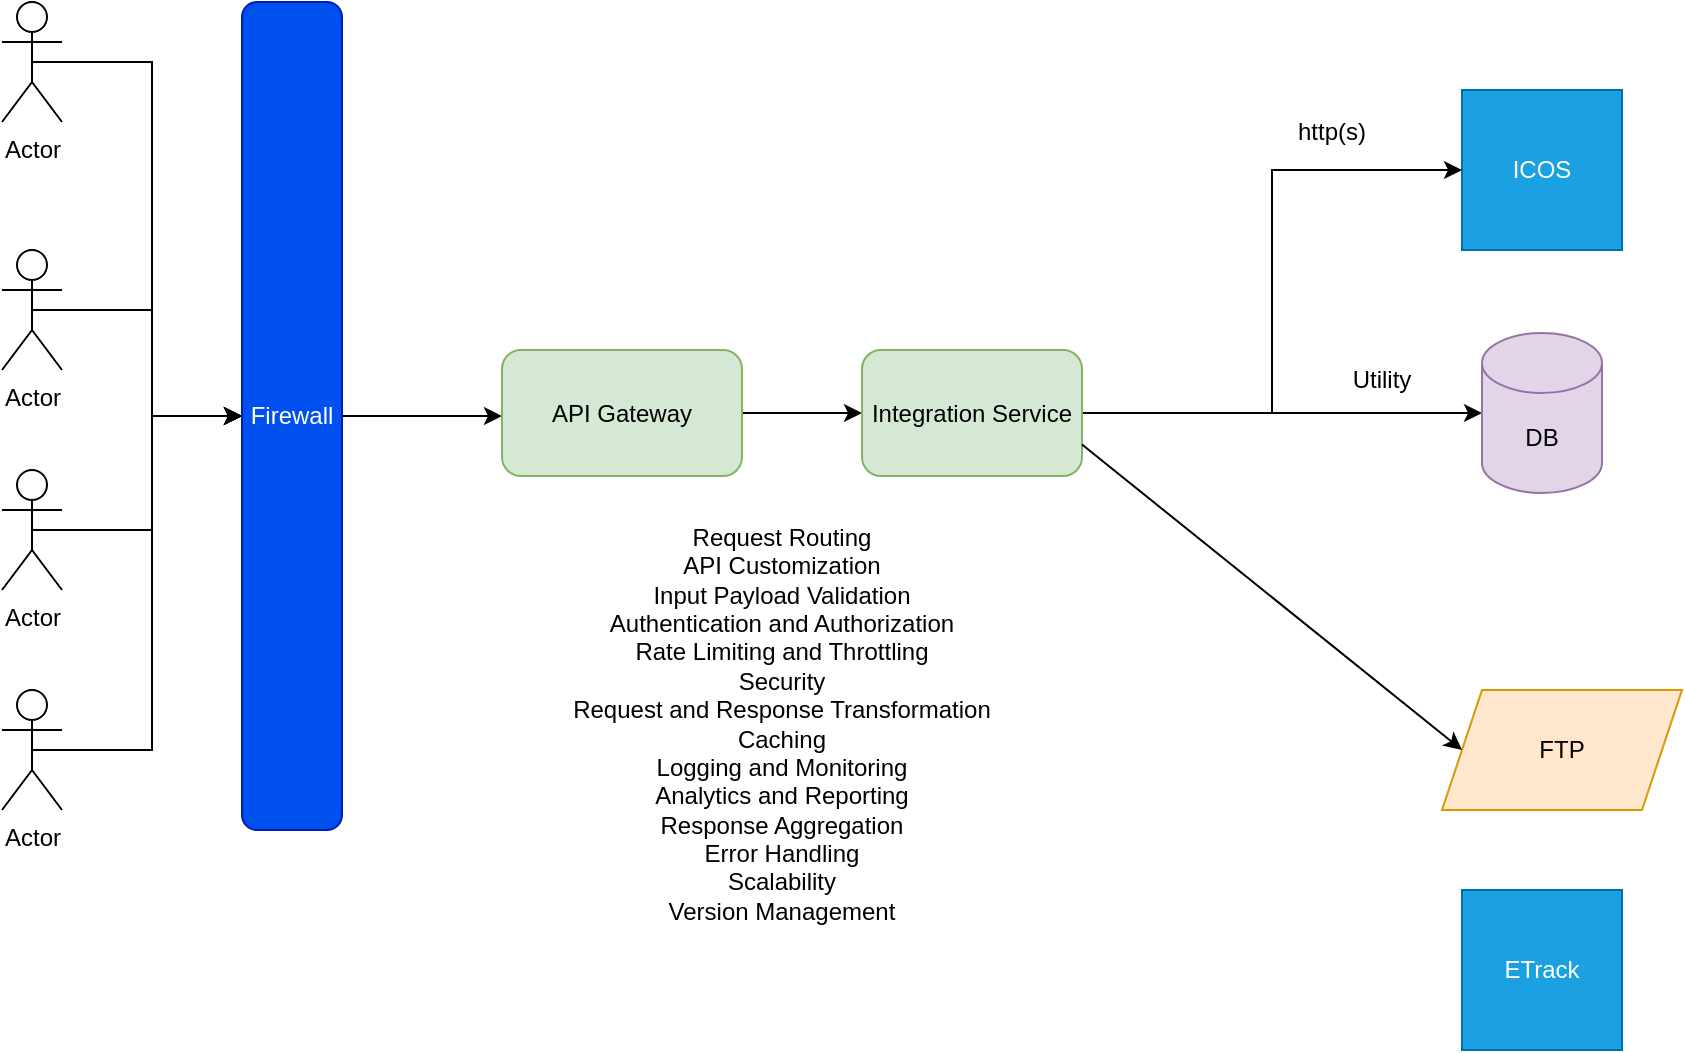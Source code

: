 <mxfile version="21.6.8" type="github">
  <diagram name="Page-1" id="e7e014a7-5840-1c2e-5031-d8a46d1fe8dd">
    <mxGraphModel dx="954" dy="610" grid="1" gridSize="10" guides="1" tooltips="1" connect="1" arrows="1" fold="1" page="1" pageScale="1" pageWidth="1169" pageHeight="826" background="none" math="0" shadow="0">
      <root>
        <mxCell id="0" />
        <mxCell id="1" parent="0" />
        <mxCell id="GGDaWZ4xMADdUApHqGQR-47" style="edgeStyle=orthogonalEdgeStyle;rounded=0;orthogonalLoop=1;jettySize=auto;html=1;exitX=0.5;exitY=0.5;exitDx=0;exitDy=0;exitPerimeter=0;entryX=0.5;entryY=1;entryDx=0;entryDy=0;" parent="1" source="GGDaWZ4xMADdUApHqGQR-41" target="GGDaWZ4xMADdUApHqGQR-45" edge="1">
          <mxGeometry relative="1" as="geometry" />
        </mxCell>
        <mxCell id="GGDaWZ4xMADdUApHqGQR-41" value="Actor" style="shape=umlActor;verticalLabelPosition=bottom;verticalAlign=top;html=1;outlineConnect=0;" parent="1" vertex="1">
          <mxGeometry x="30" y="196" width="30" height="60" as="geometry" />
        </mxCell>
        <mxCell id="GGDaWZ4xMADdUApHqGQR-48" style="edgeStyle=orthogonalEdgeStyle;rounded=0;orthogonalLoop=1;jettySize=auto;html=1;exitX=0.5;exitY=0.5;exitDx=0;exitDy=0;exitPerimeter=0;entryX=0.5;entryY=1;entryDx=0;entryDy=0;" parent="1" source="GGDaWZ4xMADdUApHqGQR-42" target="GGDaWZ4xMADdUApHqGQR-45" edge="1">
          <mxGeometry relative="1" as="geometry" />
        </mxCell>
        <mxCell id="GGDaWZ4xMADdUApHqGQR-42" value="Actor" style="shape=umlActor;verticalLabelPosition=bottom;verticalAlign=top;html=1;outlineConnect=0;" parent="1" vertex="1">
          <mxGeometry x="30" y="320" width="30" height="60" as="geometry" />
        </mxCell>
        <mxCell id="GGDaWZ4xMADdUApHqGQR-49" style="edgeStyle=orthogonalEdgeStyle;rounded=0;orthogonalLoop=1;jettySize=auto;html=1;exitX=0.5;exitY=0.5;exitDx=0;exitDy=0;exitPerimeter=0;entryX=0.5;entryY=1;entryDx=0;entryDy=0;" parent="1" source="GGDaWZ4xMADdUApHqGQR-43" target="GGDaWZ4xMADdUApHqGQR-45" edge="1">
          <mxGeometry relative="1" as="geometry" />
        </mxCell>
        <mxCell id="GGDaWZ4xMADdUApHqGQR-43" value="Actor" style="shape=umlActor;verticalLabelPosition=bottom;verticalAlign=top;html=1;outlineConnect=0;" parent="1" vertex="1">
          <mxGeometry x="30" y="430" width="30" height="60" as="geometry" />
        </mxCell>
        <mxCell id="GGDaWZ4xMADdUApHqGQR-50" style="edgeStyle=orthogonalEdgeStyle;rounded=0;orthogonalLoop=1;jettySize=auto;html=1;exitX=0.5;exitY=0.5;exitDx=0;exitDy=0;exitPerimeter=0;entryX=0.5;entryY=1;entryDx=0;entryDy=0;" parent="1" source="GGDaWZ4xMADdUApHqGQR-44" target="GGDaWZ4xMADdUApHqGQR-45" edge="1">
          <mxGeometry relative="1" as="geometry" />
        </mxCell>
        <mxCell id="GGDaWZ4xMADdUApHqGQR-44" value="Actor" style="shape=umlActor;verticalLabelPosition=bottom;verticalAlign=top;html=1;outlineConnect=0;" parent="1" vertex="1">
          <mxGeometry x="30" y="540" width="30" height="60" as="geometry" />
        </mxCell>
        <mxCell id="GGDaWZ4xMADdUApHqGQR-51" style="edgeStyle=orthogonalEdgeStyle;rounded=0;orthogonalLoop=1;jettySize=auto;html=1;exitX=0.5;exitY=0;exitDx=0;exitDy=0;" parent="1" source="GGDaWZ4xMADdUApHqGQR-45" edge="1">
          <mxGeometry relative="1" as="geometry">
            <mxPoint x="280" y="403" as="targetPoint" />
          </mxGeometry>
        </mxCell>
        <mxCell id="GGDaWZ4xMADdUApHqGQR-45" value="Firewall" style="rounded=1;whiteSpace=wrap;html=1;direction=south;fillColor=#0050ef;fontColor=#ffffff;strokeColor=#001DBC;" parent="1" vertex="1">
          <mxGeometry x="150" y="196" width="50" height="414" as="geometry" />
        </mxCell>
        <mxCell id="QrdRmQsnh4LrylykVyFY-2" style="edgeStyle=orthogonalEdgeStyle;rounded=0;orthogonalLoop=1;jettySize=auto;html=1;exitX=1;exitY=0.5;exitDx=0;exitDy=0;" parent="1" source="F1sbadLG9EF_W8NqqoBQ-2" target="QrdRmQsnh4LrylykVyFY-1" edge="1">
          <mxGeometry relative="1" as="geometry" />
        </mxCell>
        <mxCell id="GGDaWZ4xMADdUApHqGQR-52" value="ICOS" style="whiteSpace=wrap;html=1;aspect=fixed;fillColor=#1ba1e2;fontColor=#ffffff;strokeColor=#006EAF;" parent="1" vertex="1">
          <mxGeometry x="760" y="240" width="80" height="80" as="geometry" />
        </mxCell>
        <mxCell id="GGDaWZ4xMADdUApHqGQR-54" value="ETrack" style="whiteSpace=wrap;html=1;aspect=fixed;fillColor=#1ba1e2;fontColor=#ffffff;strokeColor=#006EAF;" parent="1" vertex="1">
          <mxGeometry x="760" y="640" width="80" height="80" as="geometry" />
        </mxCell>
        <mxCell id="QrdRmQsnh4LrylykVyFY-6" value="Request Routing&lt;br&gt;API Customization&lt;br&gt;Input Payload Validation&lt;br&gt;Authentication and Authorization&lt;br&gt;Rate Limiting and Throttling&lt;br&gt;Security&lt;br&gt;Request and Response Transformation&lt;br&gt;Caching&lt;br&gt;Logging and Monitoring&lt;br&gt;Analytics and Reporting&lt;br&gt;Response Aggregation&lt;br&gt;Error Handling&lt;br&gt;Scalability&lt;br&gt;Version Management" style="text;html=1;strokeColor=none;fillColor=none;align=center;verticalAlign=middle;whiteSpace=wrap;rounded=0;" parent="1" vertex="1">
          <mxGeometry x="300" y="441.5" width="240" height="230" as="geometry" />
        </mxCell>
        <mxCell id="3WCHBY3nuAsbJHcaptnd-1" value="http(s)" style="text;html=1;strokeColor=none;fillColor=none;align=center;verticalAlign=middle;whiteSpace=wrap;rounded=0;" parent="1" vertex="1">
          <mxGeometry x="660" y="250" width="70" height="21.5" as="geometry" />
        </mxCell>
        <mxCell id="F1sbadLG9EF_W8NqqoBQ-3" style="edgeStyle=orthogonalEdgeStyle;rounded=0;orthogonalLoop=1;jettySize=auto;html=1;entryX=0;entryY=0.5;entryDx=0;entryDy=0;" edge="1" parent="1" source="F1sbadLG9EF_W8NqqoBQ-1" target="F1sbadLG9EF_W8NqqoBQ-2">
          <mxGeometry relative="1" as="geometry" />
        </mxCell>
        <mxCell id="F1sbadLG9EF_W8NqqoBQ-1" value="API Gateway" style="rounded=1;whiteSpace=wrap;html=1;fillColor=#d5e8d4;strokeColor=#82b366;" vertex="1" parent="1">
          <mxGeometry x="280" y="370" width="120" height="63" as="geometry" />
        </mxCell>
        <mxCell id="F1sbadLG9EF_W8NqqoBQ-4" style="edgeStyle=orthogonalEdgeStyle;rounded=0;orthogonalLoop=1;jettySize=auto;html=1;entryX=0;entryY=0.5;entryDx=0;entryDy=0;" edge="1" parent="1" source="F1sbadLG9EF_W8NqqoBQ-2" target="GGDaWZ4xMADdUApHqGQR-52">
          <mxGeometry relative="1" as="geometry" />
        </mxCell>
        <mxCell id="F1sbadLG9EF_W8NqqoBQ-2" value="Integration Service" style="rounded=1;whiteSpace=wrap;html=1;fillColor=#d5e8d4;strokeColor=#82b366;" vertex="1" parent="1">
          <mxGeometry x="460" y="370" width="110" height="63" as="geometry" />
        </mxCell>
        <mxCell id="F1sbadLG9EF_W8NqqoBQ-5" value="Utility" style="text;html=1;strokeColor=none;fillColor=none;align=center;verticalAlign=middle;whiteSpace=wrap;rounded=0;" vertex="1" parent="1">
          <mxGeometry x="690" y="370" width="60" height="30" as="geometry" />
        </mxCell>
        <mxCell id="F1sbadLG9EF_W8NqqoBQ-6" value="FTP" style="shape=parallelogram;perimeter=parallelogramPerimeter;whiteSpace=wrap;html=1;fixedSize=1;fillColor=#ffe6cc;strokeColor=#d79b00;" vertex="1" parent="1">
          <mxGeometry x="750" y="540" width="120" height="60" as="geometry" />
        </mxCell>
        <mxCell id="QrdRmQsnh4LrylykVyFY-1" value="DB" style="shape=cylinder3;whiteSpace=wrap;html=1;boundedLbl=1;backgroundOutline=1;size=15;fillColor=#e1d5e7;strokeColor=#9673a6;" parent="1" vertex="1">
          <mxGeometry x="770" y="361.5" width="60" height="80" as="geometry" />
        </mxCell>
        <mxCell id="F1sbadLG9EF_W8NqqoBQ-13" value="" style="endArrow=classic;html=1;rounded=0;entryX=0;entryY=0.5;entryDx=0;entryDy=0;exitX=1;exitY=0.75;exitDx=0;exitDy=0;" edge="1" parent="1" source="F1sbadLG9EF_W8NqqoBQ-2" target="F1sbadLG9EF_W8NqqoBQ-6">
          <mxGeometry width="50" height="50" relative="1" as="geometry">
            <mxPoint x="460" y="480" as="sourcePoint" />
            <mxPoint x="510" y="430" as="targetPoint" />
          </mxGeometry>
        </mxCell>
      </root>
    </mxGraphModel>
  </diagram>
</mxfile>
